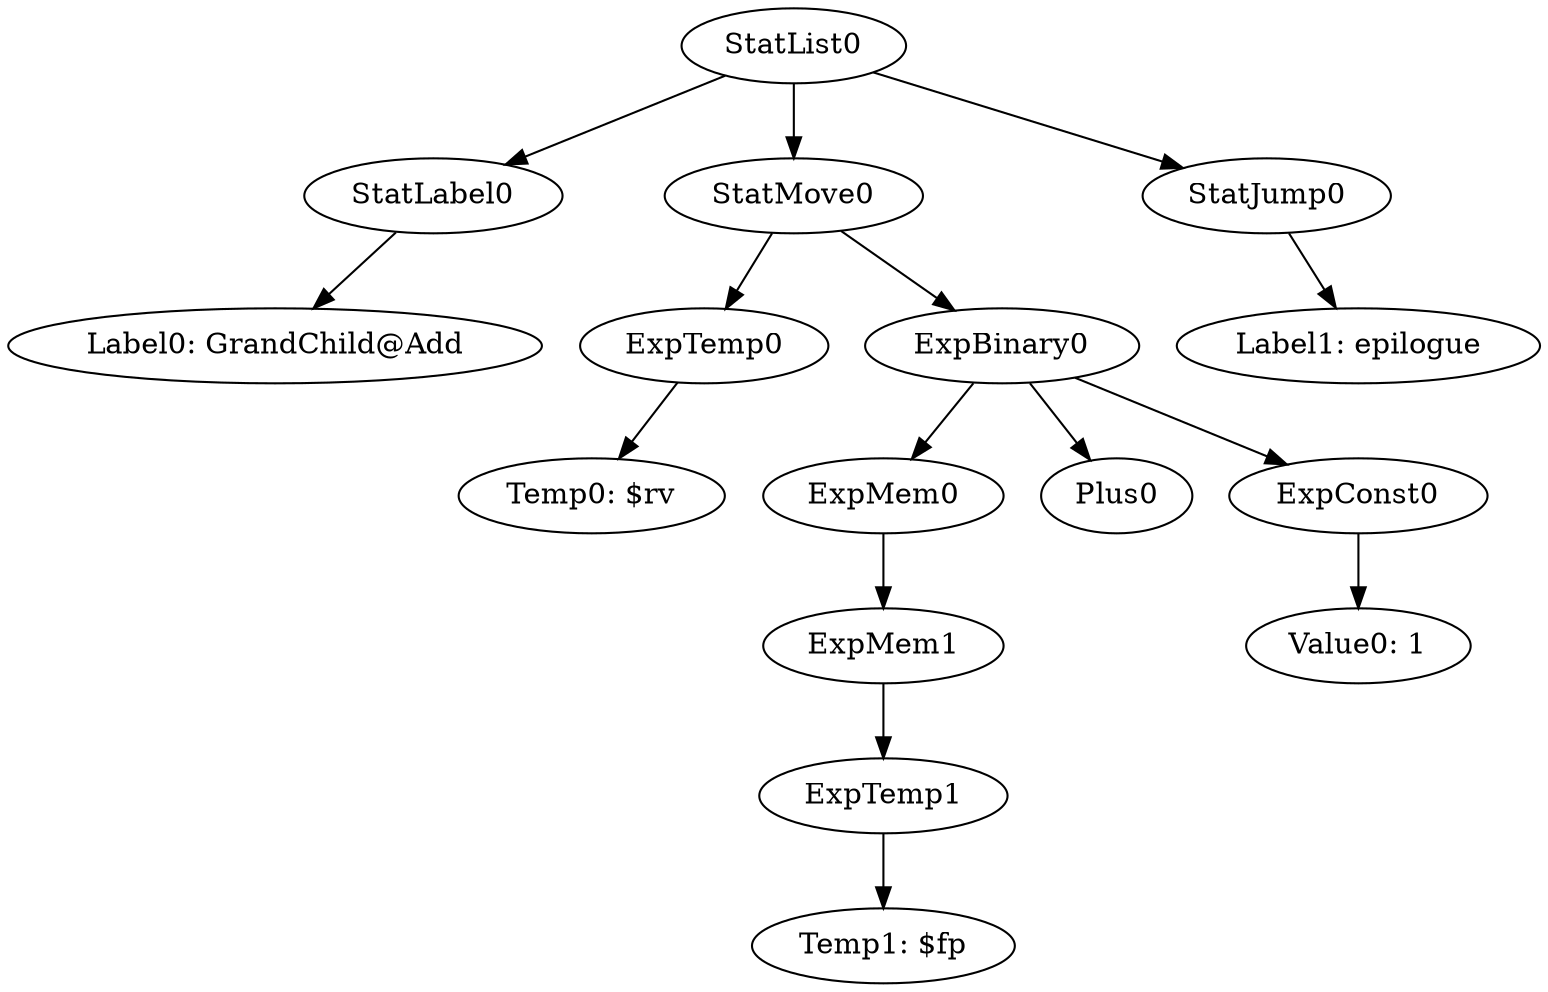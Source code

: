 digraph {
	ordering = out;
	ExpMem0 -> ExpMem1;
	ExpMem1 -> ExpTemp1;
	ExpTemp1 -> "Temp1: $fp";
	StatJump0 -> "Label1: epilogue";
	ExpConst0 -> "Value0: 1";
	StatLabel0 -> "Label0: GrandChild@Add";
	StatList0 -> StatLabel0;
	StatList0 -> StatMove0;
	StatList0 -> StatJump0;
	ExpTemp0 -> "Temp0: $rv";
	ExpBinary0 -> ExpMem0;
	ExpBinary0 -> Plus0;
	ExpBinary0 -> ExpConst0;
	StatMove0 -> ExpTemp0;
	StatMove0 -> ExpBinary0;
}

